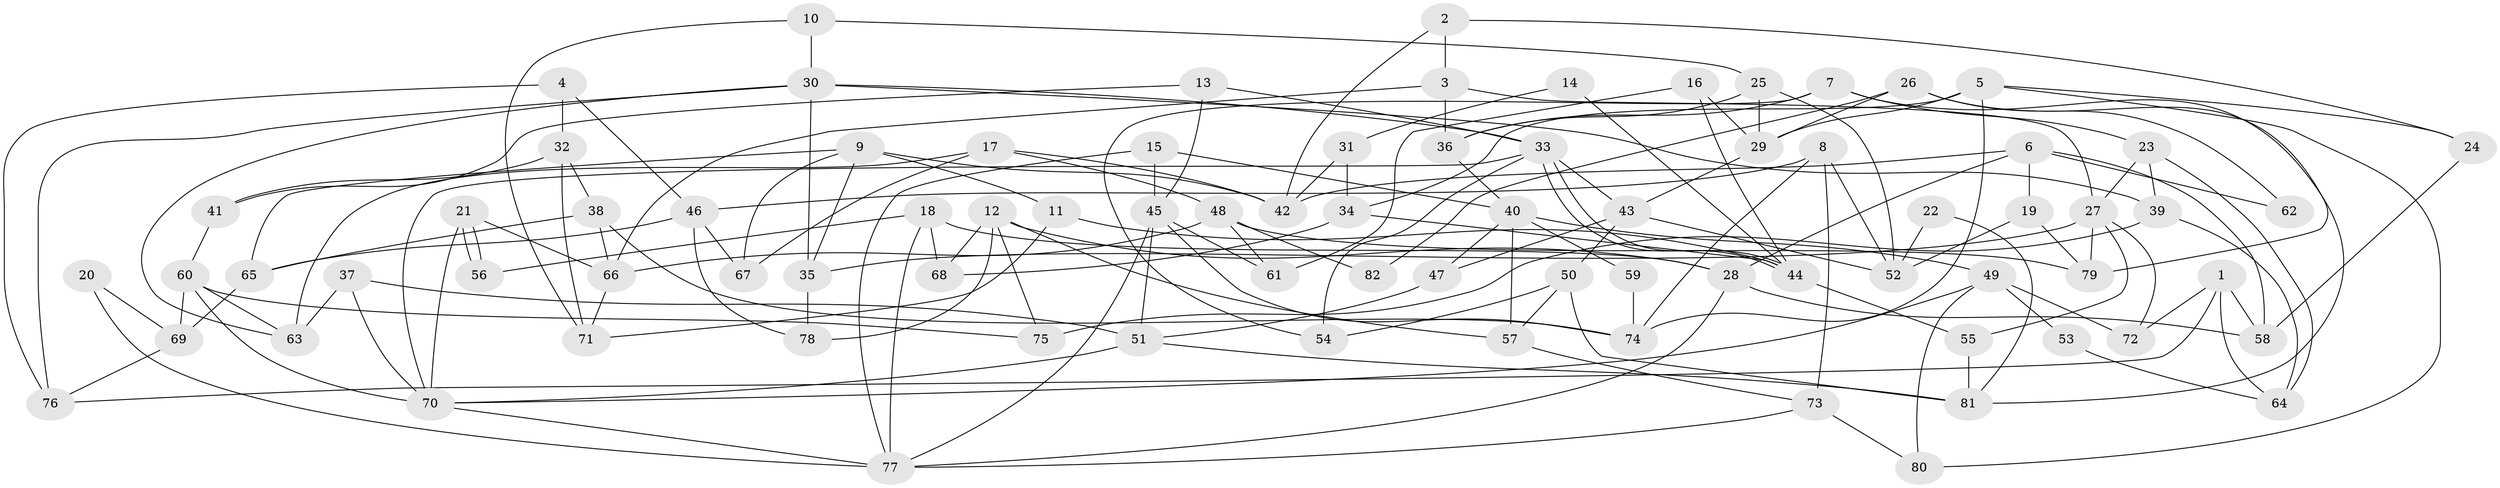 // coarse degree distribution, {5: 0.21568627450980393, 4: 0.23529411764705882, 8: 0.09803921568627451, 6: 0.09803921568627451, 2: 0.11764705882352941, 3: 0.11764705882352941, 10: 0.0196078431372549, 7: 0.058823529411764705, 9: 0.0392156862745098}
// Generated by graph-tools (version 1.1) at 2025/52/02/27/25 19:52:02]
// undirected, 82 vertices, 164 edges
graph export_dot {
graph [start="1"]
  node [color=gray90,style=filled];
  1;
  2;
  3;
  4;
  5;
  6;
  7;
  8;
  9;
  10;
  11;
  12;
  13;
  14;
  15;
  16;
  17;
  18;
  19;
  20;
  21;
  22;
  23;
  24;
  25;
  26;
  27;
  28;
  29;
  30;
  31;
  32;
  33;
  34;
  35;
  36;
  37;
  38;
  39;
  40;
  41;
  42;
  43;
  44;
  45;
  46;
  47;
  48;
  49;
  50;
  51;
  52;
  53;
  54;
  55;
  56;
  57;
  58;
  59;
  60;
  61;
  62;
  63;
  64;
  65;
  66;
  67;
  68;
  69;
  70;
  71;
  72;
  73;
  74;
  75;
  76;
  77;
  78;
  79;
  80;
  81;
  82;
  1 -- 64;
  1 -- 76;
  1 -- 58;
  1 -- 72;
  2 -- 3;
  2 -- 24;
  2 -- 42;
  3 -- 66;
  3 -- 36;
  3 -- 27;
  4 -- 76;
  4 -- 46;
  4 -- 32;
  5 -- 80;
  5 -- 74;
  5 -- 24;
  5 -- 29;
  5 -- 34;
  6 -- 58;
  6 -- 28;
  6 -- 19;
  6 -- 42;
  6 -- 62;
  7 -- 81;
  7 -- 54;
  7 -- 23;
  7 -- 36;
  8 -- 46;
  8 -- 73;
  8 -- 52;
  8 -- 74;
  9 -- 11;
  9 -- 42;
  9 -- 35;
  9 -- 65;
  9 -- 67;
  10 -- 30;
  10 -- 25;
  10 -- 71;
  11 -- 44;
  11 -- 71;
  12 -- 28;
  12 -- 78;
  12 -- 57;
  12 -- 68;
  12 -- 75;
  13 -- 45;
  13 -- 41;
  13 -- 33;
  14 -- 44;
  14 -- 31;
  15 -- 45;
  15 -- 40;
  15 -- 77;
  16 -- 44;
  16 -- 29;
  16 -- 61;
  17 -- 42;
  17 -- 48;
  17 -- 63;
  17 -- 67;
  18 -- 77;
  18 -- 68;
  18 -- 28;
  18 -- 56;
  19 -- 79;
  19 -- 52;
  20 -- 69;
  20 -- 77;
  21 -- 70;
  21 -- 56;
  21 -- 56;
  21 -- 66;
  22 -- 52;
  22 -- 81;
  23 -- 27;
  23 -- 39;
  23 -- 64;
  24 -- 58;
  25 -- 29;
  25 -- 52;
  25 -- 36;
  26 -- 79;
  26 -- 29;
  26 -- 62;
  26 -- 82;
  27 -- 35;
  27 -- 55;
  27 -- 72;
  27 -- 79;
  28 -- 77;
  28 -- 58;
  29 -- 43;
  30 -- 63;
  30 -- 33;
  30 -- 35;
  30 -- 39;
  30 -- 76;
  31 -- 34;
  31 -- 42;
  32 -- 38;
  32 -- 41;
  32 -- 71;
  33 -- 44;
  33 -- 44;
  33 -- 43;
  33 -- 54;
  33 -- 70;
  34 -- 44;
  34 -- 68;
  35 -- 78;
  36 -- 40;
  37 -- 70;
  37 -- 51;
  37 -- 63;
  38 -- 66;
  38 -- 74;
  38 -- 65;
  39 -- 64;
  39 -- 75;
  40 -- 49;
  40 -- 47;
  40 -- 57;
  40 -- 59;
  41 -- 60;
  43 -- 52;
  43 -- 47;
  43 -- 50;
  44 -- 55;
  45 -- 51;
  45 -- 77;
  45 -- 61;
  45 -- 74;
  46 -- 65;
  46 -- 67;
  46 -- 78;
  47 -- 51;
  48 -- 61;
  48 -- 66;
  48 -- 79;
  48 -- 82;
  49 -- 70;
  49 -- 72;
  49 -- 53;
  49 -- 80;
  50 -- 57;
  50 -- 54;
  50 -- 81;
  51 -- 70;
  51 -- 81;
  53 -- 64;
  55 -- 81;
  57 -- 73;
  59 -- 74;
  60 -- 63;
  60 -- 75;
  60 -- 69;
  60 -- 70;
  65 -- 69;
  66 -- 71;
  69 -- 76;
  70 -- 77;
  73 -- 77;
  73 -- 80;
}
